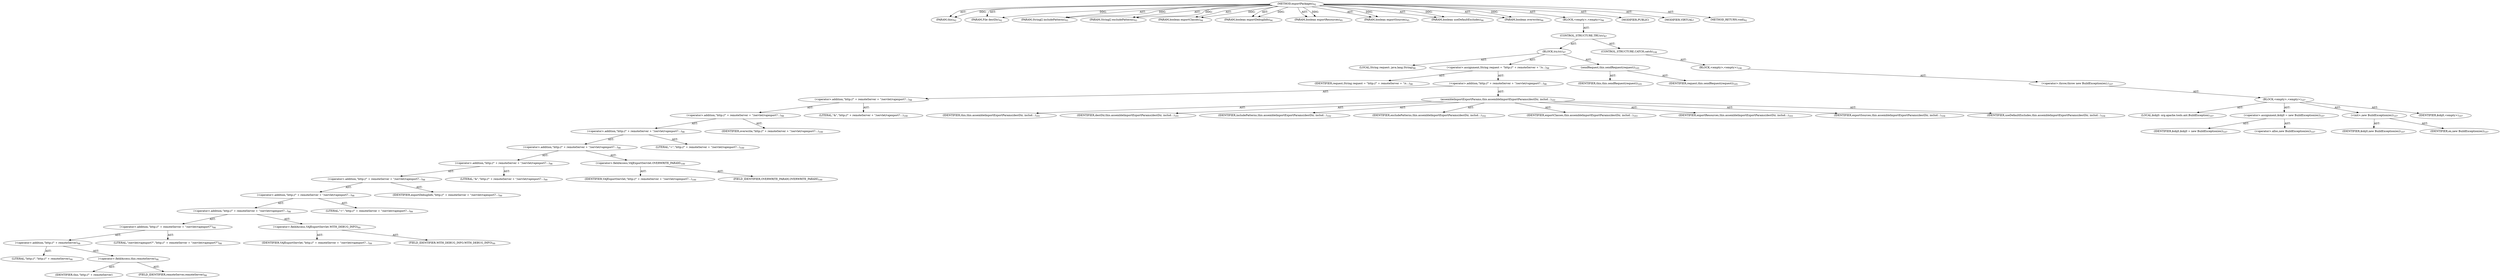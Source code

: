 digraph "exportPackages" {  
"111669149697" [label = <(METHOD,exportPackages)<SUB>92</SUB>> ]
"115964116992" [label = <(PARAM,this)<SUB>92</SUB>> ]
"115964116999" [label = <(PARAM,File destDir)<SUB>92</SUB>> ]
"115964117000" [label = <(PARAM,String[] includePatterns)<SUB>93</SUB>> ]
"115964117001" [label = <(PARAM,String[] excludePatterns)<SUB>93</SUB>> ]
"115964117002" [label = <(PARAM,boolean exportClasses)<SUB>94</SUB>> ]
"115964117003" [label = <(PARAM,boolean exportDebugInfo)<SUB>94</SUB>> ]
"115964117004" [label = <(PARAM,boolean exportResources)<SUB>95</SUB>> ]
"115964117005" [label = <(PARAM,boolean exportSources)<SUB>95</SUB>> ]
"115964117006" [label = <(PARAM,boolean useDefaultExcludes)<SUB>96</SUB>> ]
"115964117007" [label = <(PARAM,boolean overwrite)<SUB>96</SUB>> ]
"25769803777" [label = <(BLOCK,&lt;empty&gt;,&lt;empty&gt;)<SUB>96</SUB>> ]
"47244640256" [label = <(CONTROL_STRUCTURE,TRY,try)<SUB>97</SUB>> ]
"25769803778" [label = <(BLOCK,try,try)<SUB>97</SUB>> ]
"94489280512" [label = <(LOCAL,String request: java.lang.String)<SUB>98</SUB>> ]
"30064771076" [label = <(&lt;operator&gt;.assignment,String request = &quot;http://&quot; + remoteServer + &quot;/s...)<SUB>98</SUB>> ]
"68719476750" [label = <(IDENTIFIER,request,String request = &quot;http://&quot; + remoteServer + &quot;/s...)<SUB>98</SUB>> ]
"30064771077" [label = <(&lt;operator&gt;.addition,&quot;http://&quot; + remoteServer + &quot;/servlet/vajexport?...)<SUB>98</SUB>> ]
"30064771078" [label = <(&lt;operator&gt;.addition,&quot;http://&quot; + remoteServer + &quot;/servlet/vajexport?...)<SUB>98</SUB>> ]
"30064771079" [label = <(&lt;operator&gt;.addition,&quot;http://&quot; + remoteServer + &quot;/servlet/vajexport?...)<SUB>98</SUB>> ]
"30064771080" [label = <(&lt;operator&gt;.addition,&quot;http://&quot; + remoteServer + &quot;/servlet/vajexport?...)<SUB>98</SUB>> ]
"30064771081" [label = <(&lt;operator&gt;.addition,&quot;http://&quot; + remoteServer + &quot;/servlet/vajexport?...)<SUB>98</SUB>> ]
"30064771082" [label = <(&lt;operator&gt;.addition,&quot;http://&quot; + remoteServer + &quot;/servlet/vajexport?...)<SUB>98</SUB>> ]
"30064771083" [label = <(&lt;operator&gt;.addition,&quot;http://&quot; + remoteServer + &quot;/servlet/vajexport?...)<SUB>98</SUB>> ]
"30064771084" [label = <(&lt;operator&gt;.addition,&quot;http://&quot; + remoteServer + &quot;/servlet/vajexport?...)<SUB>98</SUB>> ]
"30064771085" [label = <(&lt;operator&gt;.addition,&quot;http://&quot; + remoteServer + &quot;/servlet/vajexport?...)<SUB>98</SUB>> ]
"30064771086" [label = <(&lt;operator&gt;.addition,&quot;http://&quot; + remoteServer + &quot;/servlet/vajexport?&quot;)<SUB>98</SUB>> ]
"30064771087" [label = <(&lt;operator&gt;.addition,&quot;http://&quot; + remoteServer)<SUB>98</SUB>> ]
"90194313216" [label = <(LITERAL,&quot;http://&quot;,&quot;http://&quot; + remoteServer)<SUB>98</SUB>> ]
"30064771088" [label = <(&lt;operator&gt;.fieldAccess,this.remoteServer)<SUB>98</SUB>> ]
"68719476751" [label = <(IDENTIFIER,this,&quot;http://&quot; + remoteServer)> ]
"55834574850" [label = <(FIELD_IDENTIFIER,remoteServer,remoteServer)<SUB>98</SUB>> ]
"90194313217" [label = <(LITERAL,&quot;/servlet/vajexport?&quot;,&quot;http://&quot; + remoteServer + &quot;/servlet/vajexport?&quot;)<SUB>98</SUB>> ]
"30064771089" [label = <(&lt;operator&gt;.fieldAccess,VAJExportServlet.WITH_DEBUG_INFO)<SUB>99</SUB>> ]
"68719476752" [label = <(IDENTIFIER,VAJExportServlet,&quot;http://&quot; + remoteServer + &quot;/servlet/vajexport?...)<SUB>99</SUB>> ]
"55834574851" [label = <(FIELD_IDENTIFIER,WITH_DEBUG_INFO,WITH_DEBUG_INFO)<SUB>99</SUB>> ]
"90194313218" [label = <(LITERAL,&quot;=&quot;,&quot;http://&quot; + remoteServer + &quot;/servlet/vajexport?...)<SUB>99</SUB>> ]
"68719476753" [label = <(IDENTIFIER,exportDebugInfo,&quot;http://&quot; + remoteServer + &quot;/servlet/vajexport?...)<SUB>99</SUB>> ]
"90194313219" [label = <(LITERAL,&quot;&amp;&quot;,&quot;http://&quot; + remoteServer + &quot;/servlet/vajexport?...)<SUB>99</SUB>> ]
"30064771090" [label = <(&lt;operator&gt;.fieldAccess,VAJExportServlet.OVERWRITE_PARAM)<SUB>100</SUB>> ]
"68719476754" [label = <(IDENTIFIER,VAJExportServlet,&quot;http://&quot; + remoteServer + &quot;/servlet/vajexport?...)<SUB>100</SUB>> ]
"55834574852" [label = <(FIELD_IDENTIFIER,OVERWRITE_PARAM,OVERWRITE_PARAM)<SUB>100</SUB>> ]
"90194313220" [label = <(LITERAL,&quot;=&quot;,&quot;http://&quot; + remoteServer + &quot;/servlet/vajexport?...)<SUB>100</SUB>> ]
"68719476755" [label = <(IDENTIFIER,overwrite,&quot;http://&quot; + remoteServer + &quot;/servlet/vajexport?...)<SUB>100</SUB>> ]
"90194313221" [label = <(LITERAL,&quot;&amp;&quot;,&quot;http://&quot; + remoteServer + &quot;/servlet/vajexport?...)<SUB>100</SUB>> ]
"30064771091" [label = <(assembleImportExportParams,this.assembleImportExportParams(destDir, includ...)<SUB>101</SUB>> ]
"68719476736" [label = <(IDENTIFIER,this,this.assembleImportExportParams(destDir, includ...)<SUB>101</SUB>> ]
"68719476756" [label = <(IDENTIFIER,destDir,this.assembleImportExportParams(destDir, includ...)<SUB>101</SUB>> ]
"68719476757" [label = <(IDENTIFIER,includePatterns,this.assembleImportExportParams(destDir, includ...)<SUB>102</SUB>> ]
"68719476758" [label = <(IDENTIFIER,excludePatterns,this.assembleImportExportParams(destDir, includ...)<SUB>102</SUB>> ]
"68719476759" [label = <(IDENTIFIER,exportClasses,this.assembleImportExportParams(destDir, includ...)<SUB>103</SUB>> ]
"68719476760" [label = <(IDENTIFIER,exportResources,this.assembleImportExportParams(destDir, includ...)<SUB>103</SUB>> ]
"68719476761" [label = <(IDENTIFIER,exportSources,this.assembleImportExportParams(destDir, includ...)<SUB>104</SUB>> ]
"68719476762" [label = <(IDENTIFIER,useDefaultExcludes,this.assembleImportExportParams(destDir, includ...)<SUB>104</SUB>> ]
"30064771092" [label = <(sendRequest,this.sendRequest(request))<SUB>105</SUB>> ]
"68719476737" [label = <(IDENTIFIER,this,this.sendRequest(request))<SUB>105</SUB>> ]
"68719476763" [label = <(IDENTIFIER,request,this.sendRequest(request))<SUB>105</SUB>> ]
"47244640257" [label = <(CONTROL_STRUCTURE,CATCH,catch)<SUB>106</SUB>> ]
"25769803779" [label = <(BLOCK,&lt;empty&gt;,&lt;empty&gt;)<SUB>106</SUB>> ]
"30064771093" [label = <(&lt;operator&gt;.throw,throw new BuildException(ex);)<SUB>107</SUB>> ]
"25769803780" [label = <(BLOCK,&lt;empty&gt;,&lt;empty&gt;)<SUB>107</SUB>> ]
"94489280513" [label = <(LOCAL,$obj0: org.apache.tools.ant.BuildException)<SUB>107</SUB>> ]
"30064771094" [label = <(&lt;operator&gt;.assignment,$obj0 = new BuildException(ex))<SUB>107</SUB>> ]
"68719476764" [label = <(IDENTIFIER,$obj0,$obj0 = new BuildException(ex))<SUB>107</SUB>> ]
"30064771095" [label = <(&lt;operator&gt;.alloc,new BuildException(ex))<SUB>107</SUB>> ]
"30064771096" [label = <(&lt;init&gt;,new BuildException(ex))<SUB>107</SUB>> ]
"68719476765" [label = <(IDENTIFIER,$obj0,new BuildException(ex))<SUB>107</SUB>> ]
"68719476766" [label = <(IDENTIFIER,ex,new BuildException(ex))<SUB>107</SUB>> ]
"68719476767" [label = <(IDENTIFIER,$obj0,&lt;empty&gt;)<SUB>107</SUB>> ]
"133143986178" [label = <(MODIFIER,PUBLIC)> ]
"133143986179" [label = <(MODIFIER,VIRTUAL)> ]
"128849018881" [label = <(METHOD_RETURN,void)<SUB>92</SUB>> ]
  "111669149697" -> "115964116992"  [ label = "AST: "] 
  "111669149697" -> "115964116999"  [ label = "AST: "] 
  "111669149697" -> "115964117000"  [ label = "AST: "] 
  "111669149697" -> "115964117001"  [ label = "AST: "] 
  "111669149697" -> "115964117002"  [ label = "AST: "] 
  "111669149697" -> "115964117003"  [ label = "AST: "] 
  "111669149697" -> "115964117004"  [ label = "AST: "] 
  "111669149697" -> "115964117005"  [ label = "AST: "] 
  "111669149697" -> "115964117006"  [ label = "AST: "] 
  "111669149697" -> "115964117007"  [ label = "AST: "] 
  "111669149697" -> "25769803777"  [ label = "AST: "] 
  "111669149697" -> "133143986178"  [ label = "AST: "] 
  "111669149697" -> "133143986179"  [ label = "AST: "] 
  "111669149697" -> "128849018881"  [ label = "AST: "] 
  "25769803777" -> "47244640256"  [ label = "AST: "] 
  "47244640256" -> "25769803778"  [ label = "AST: "] 
  "47244640256" -> "47244640257"  [ label = "AST: "] 
  "25769803778" -> "94489280512"  [ label = "AST: "] 
  "25769803778" -> "30064771076"  [ label = "AST: "] 
  "25769803778" -> "30064771092"  [ label = "AST: "] 
  "30064771076" -> "68719476750"  [ label = "AST: "] 
  "30064771076" -> "30064771077"  [ label = "AST: "] 
  "30064771077" -> "30064771078"  [ label = "AST: "] 
  "30064771077" -> "30064771091"  [ label = "AST: "] 
  "30064771078" -> "30064771079"  [ label = "AST: "] 
  "30064771078" -> "90194313221"  [ label = "AST: "] 
  "30064771079" -> "30064771080"  [ label = "AST: "] 
  "30064771079" -> "68719476755"  [ label = "AST: "] 
  "30064771080" -> "30064771081"  [ label = "AST: "] 
  "30064771080" -> "90194313220"  [ label = "AST: "] 
  "30064771081" -> "30064771082"  [ label = "AST: "] 
  "30064771081" -> "30064771090"  [ label = "AST: "] 
  "30064771082" -> "30064771083"  [ label = "AST: "] 
  "30064771082" -> "90194313219"  [ label = "AST: "] 
  "30064771083" -> "30064771084"  [ label = "AST: "] 
  "30064771083" -> "68719476753"  [ label = "AST: "] 
  "30064771084" -> "30064771085"  [ label = "AST: "] 
  "30064771084" -> "90194313218"  [ label = "AST: "] 
  "30064771085" -> "30064771086"  [ label = "AST: "] 
  "30064771085" -> "30064771089"  [ label = "AST: "] 
  "30064771086" -> "30064771087"  [ label = "AST: "] 
  "30064771086" -> "90194313217"  [ label = "AST: "] 
  "30064771087" -> "90194313216"  [ label = "AST: "] 
  "30064771087" -> "30064771088"  [ label = "AST: "] 
  "30064771088" -> "68719476751"  [ label = "AST: "] 
  "30064771088" -> "55834574850"  [ label = "AST: "] 
  "30064771089" -> "68719476752"  [ label = "AST: "] 
  "30064771089" -> "55834574851"  [ label = "AST: "] 
  "30064771090" -> "68719476754"  [ label = "AST: "] 
  "30064771090" -> "55834574852"  [ label = "AST: "] 
  "30064771091" -> "68719476736"  [ label = "AST: "] 
  "30064771091" -> "68719476756"  [ label = "AST: "] 
  "30064771091" -> "68719476757"  [ label = "AST: "] 
  "30064771091" -> "68719476758"  [ label = "AST: "] 
  "30064771091" -> "68719476759"  [ label = "AST: "] 
  "30064771091" -> "68719476760"  [ label = "AST: "] 
  "30064771091" -> "68719476761"  [ label = "AST: "] 
  "30064771091" -> "68719476762"  [ label = "AST: "] 
  "30064771092" -> "68719476737"  [ label = "AST: "] 
  "30064771092" -> "68719476763"  [ label = "AST: "] 
  "47244640257" -> "25769803779"  [ label = "AST: "] 
  "25769803779" -> "30064771093"  [ label = "AST: "] 
  "30064771093" -> "25769803780"  [ label = "AST: "] 
  "25769803780" -> "94489280513"  [ label = "AST: "] 
  "25769803780" -> "30064771094"  [ label = "AST: "] 
  "25769803780" -> "30064771096"  [ label = "AST: "] 
  "25769803780" -> "68719476767"  [ label = "AST: "] 
  "30064771094" -> "68719476764"  [ label = "AST: "] 
  "30064771094" -> "30064771095"  [ label = "AST: "] 
  "30064771096" -> "68719476765"  [ label = "AST: "] 
  "30064771096" -> "68719476766"  [ label = "AST: "] 
  "111669149697" -> "115964116992"  [ label = "DDG: "] 
  "111669149697" -> "115964116999"  [ label = "DDG: "] 
  "111669149697" -> "115964117000"  [ label = "DDG: "] 
  "111669149697" -> "115964117001"  [ label = "DDG: "] 
  "111669149697" -> "115964117002"  [ label = "DDG: "] 
  "111669149697" -> "115964117003"  [ label = "DDG: "] 
  "111669149697" -> "115964117004"  [ label = "DDG: "] 
  "111669149697" -> "115964117005"  [ label = "DDG: "] 
  "111669149697" -> "115964117006"  [ label = "DDG: "] 
  "111669149697" -> "115964117007"  [ label = "DDG: "] 
}
